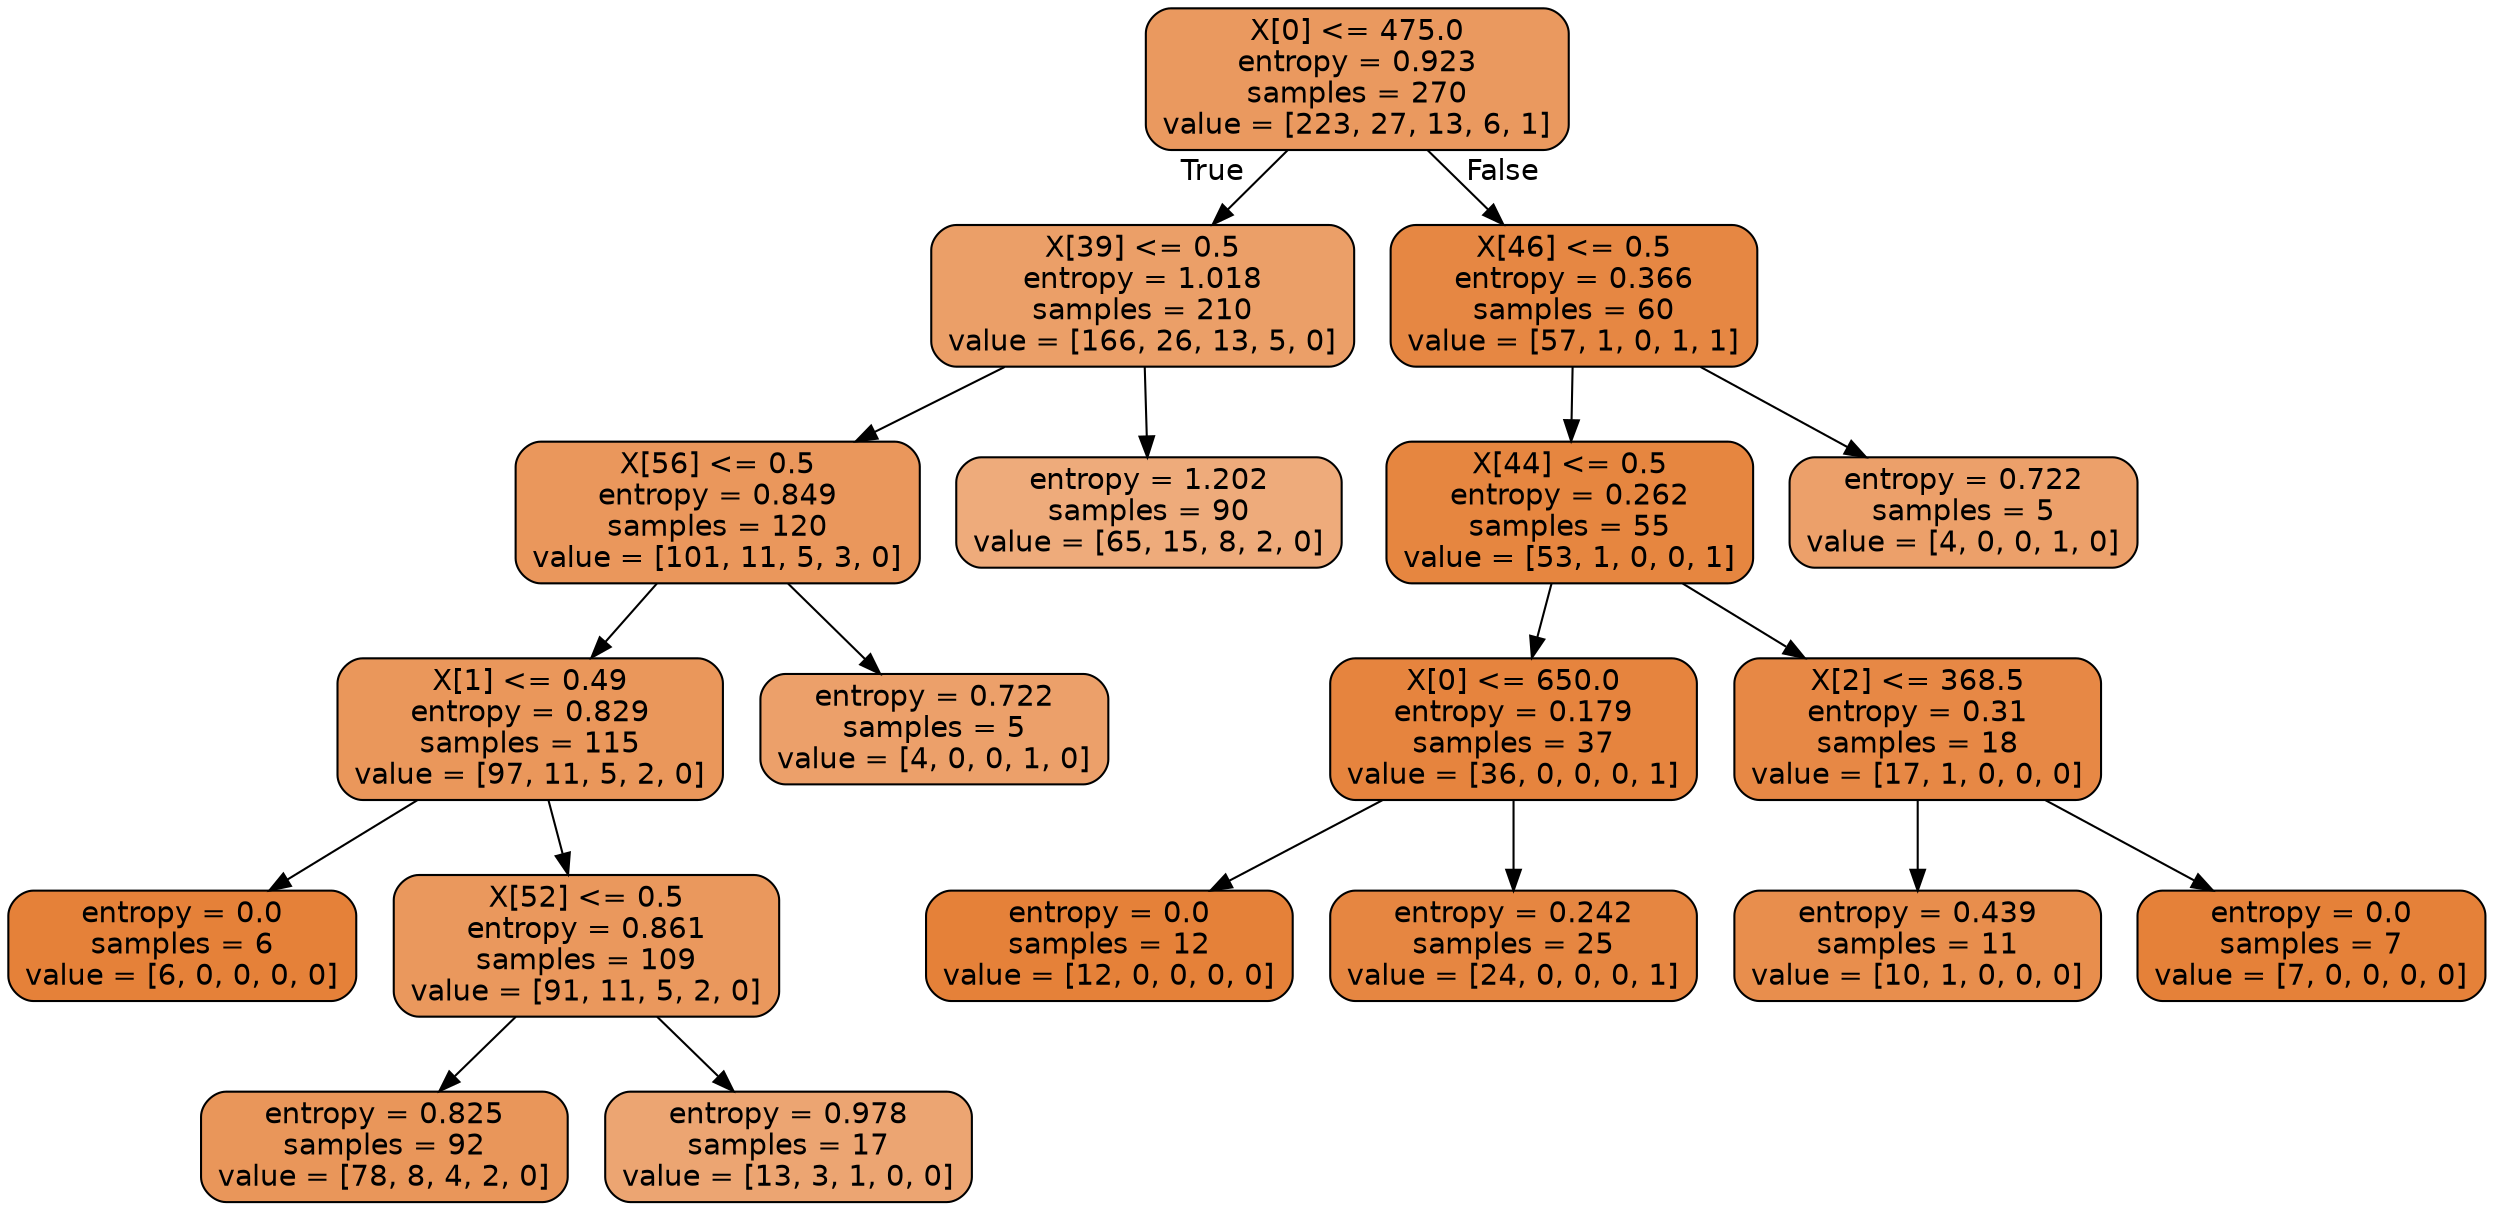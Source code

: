 digraph Tree {
node [shape=box, style="filled, rounded", color="black", fontname=helvetica] ;
edge [fontname=helvetica] ;
0 [label="X[0] <= 475.0\nentropy = 0.923\nsamples = 270\nvalue = [223, 27, 13, 6, 1]", fillcolor="#ea995f"] ;
1 [label="X[39] <= 0.5\nentropy = 1.018\nsamples = 210\nvalue = [166, 26, 13, 5, 0]", fillcolor="#eb9f68"] ;
0 -> 1 [labeldistance=2.5, labelangle=45, headlabel="True"] ;
2 [label="X[56] <= 0.5\nentropy = 0.849\nsamples = 120\nvalue = [101, 11, 5, 3, 0]", fillcolor="#ea975c"] ;
1 -> 2 ;
3 [label="X[1] <= 0.49\nentropy = 0.829\nsamples = 115\nvalue = [97, 11, 5, 2, 0]", fillcolor="#ea975b"] ;
2 -> 3 ;
4 [label="entropy = 0.0\nsamples = 6\nvalue = [6, 0, 0, 0, 0]", fillcolor="#e58139"] ;
3 -> 4 ;
5 [label="X[52] <= 0.5\nentropy = 0.861\nsamples = 109\nvalue = [91, 11, 5, 2, 0]", fillcolor="#ea985d"] ;
3 -> 5 ;
6 [label="entropy = 0.825\nsamples = 92\nvalue = [78, 8, 4, 2, 0]", fillcolor="#e9965a"] ;
5 -> 6 ;
7 [label="entropy = 0.978\nsamples = 17\nvalue = [13, 3, 1, 0, 0]", fillcolor="#eca572"] ;
5 -> 7 ;
8 [label="entropy = 0.722\nsamples = 5\nvalue = [4, 0, 0, 1, 0]", fillcolor="#eca06a"] ;
2 -> 8 ;
9 [label="entropy = 1.202\nsamples = 90\nvalue = [65, 15, 8, 2, 0]", fillcolor="#eeab7b"] ;
1 -> 9 ;
10 [label="X[46] <= 0.5\nentropy = 0.366\nsamples = 60\nvalue = [57, 1, 0, 1, 1]", fillcolor="#e68743"] ;
0 -> 10 [labeldistance=2.5, labelangle=-45, headlabel="False"] ;
11 [label="X[44] <= 0.5\nentropy = 0.262\nsamples = 55\nvalue = [53, 1, 0, 0, 1]", fillcolor="#e68640"] ;
10 -> 11 ;
12 [label="X[0] <= 650.0\nentropy = 0.179\nsamples = 37\nvalue = [36, 0, 0, 0, 1]", fillcolor="#e6843e"] ;
11 -> 12 ;
13 [label="entropy = 0.0\nsamples = 12\nvalue = [12, 0, 0, 0, 0]", fillcolor="#e58139"] ;
12 -> 13 ;
14 [label="entropy = 0.242\nsamples = 25\nvalue = [24, 0, 0, 0, 1]", fillcolor="#e68641"] ;
12 -> 14 ;
15 [label="X[2] <= 368.5\nentropy = 0.31\nsamples = 18\nvalue = [17, 1, 0, 0, 0]", fillcolor="#e78845"] ;
11 -> 15 ;
16 [label="entropy = 0.439\nsamples = 11\nvalue = [10, 1, 0, 0, 0]", fillcolor="#e88e4d"] ;
15 -> 16 ;
17 [label="entropy = 0.0\nsamples = 7\nvalue = [7, 0, 0, 0, 0]", fillcolor="#e58139"] ;
15 -> 17 ;
18 [label="entropy = 0.722\nsamples = 5\nvalue = [4, 0, 0, 1, 0]", fillcolor="#eca06a"] ;
10 -> 18 ;
}